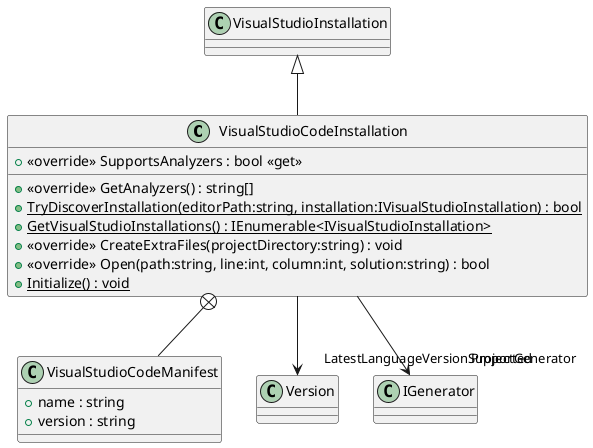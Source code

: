 @startuml
class VisualStudioCodeInstallation {
    + <<override>> SupportsAnalyzers : bool <<get>>
    + <<override>> GetAnalyzers() : string[]
    + {static} TryDiscoverInstallation(editorPath:string, installation:IVisualStudioInstallation) : bool
    + {static} GetVisualStudioInstallations() : IEnumerable<IVisualStudioInstallation>
    + <<override>> CreateExtraFiles(projectDirectory:string) : void
    + <<override>> Open(path:string, line:int, column:int, solution:string) : bool
    + {static} Initialize() : void
}
class VisualStudioCodeManifest {
    + name : string
    + version : string
}
VisualStudioInstallation <|-- VisualStudioCodeInstallation
VisualStudioCodeInstallation --> "LatestLanguageVersionSupported" Version
VisualStudioCodeInstallation --> "ProjectGenerator" IGenerator
VisualStudioCodeInstallation +-- VisualStudioCodeManifest
@enduml
